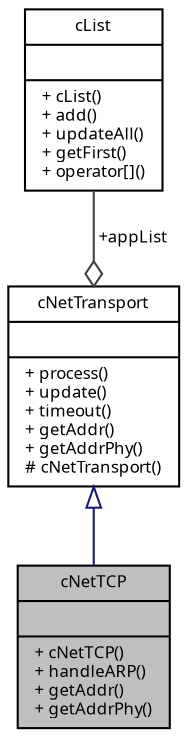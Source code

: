 digraph "cNetTCP"
{
  edge [fontname="Sans",fontsize="8",labelfontname="Sans",labelfontsize="8"];
  node [fontname="Sans",fontsize="8",shape=record];
  Node1 [label="{cNetTCP\n||+ cNetTCP()\l+ handleARP()\l+ getAddr()\l+ getAddrPhy()\l}",height=0.2,width=0.4,color="black", fillcolor="grey75", style="filled", fontcolor="black"];
  Node2 -> Node1 [dir="back",color="midnightblue",fontsize="8",style="solid",arrowtail="onormal",fontname="Sans"];
  Node2 [label="{cNetTransport\n||+ process()\l+ update()\l+ timeout()\l+ getAddr()\l+ getAddrPhy()\l# cNetTransport()\l}",height=0.2,width=0.4,color="black", fillcolor="white", style="filled",URL="$classc_net_transport.html"];
  Node3 -> Node2 [color="grey25",fontsize="8",style="solid",label=" +appList" ,arrowhead="odiamond",fontname="Sans"];
  Node3 [label="{cList\n||+ cList()\l+ add()\l+ updateAll()\l+ getFirst()\l+ operator[]()\l}",height=0.2,width=0.4,color="black", fillcolor="white", style="filled",URL="$classc_list.html",tooltip="Base class for single linked lists. "];
}
